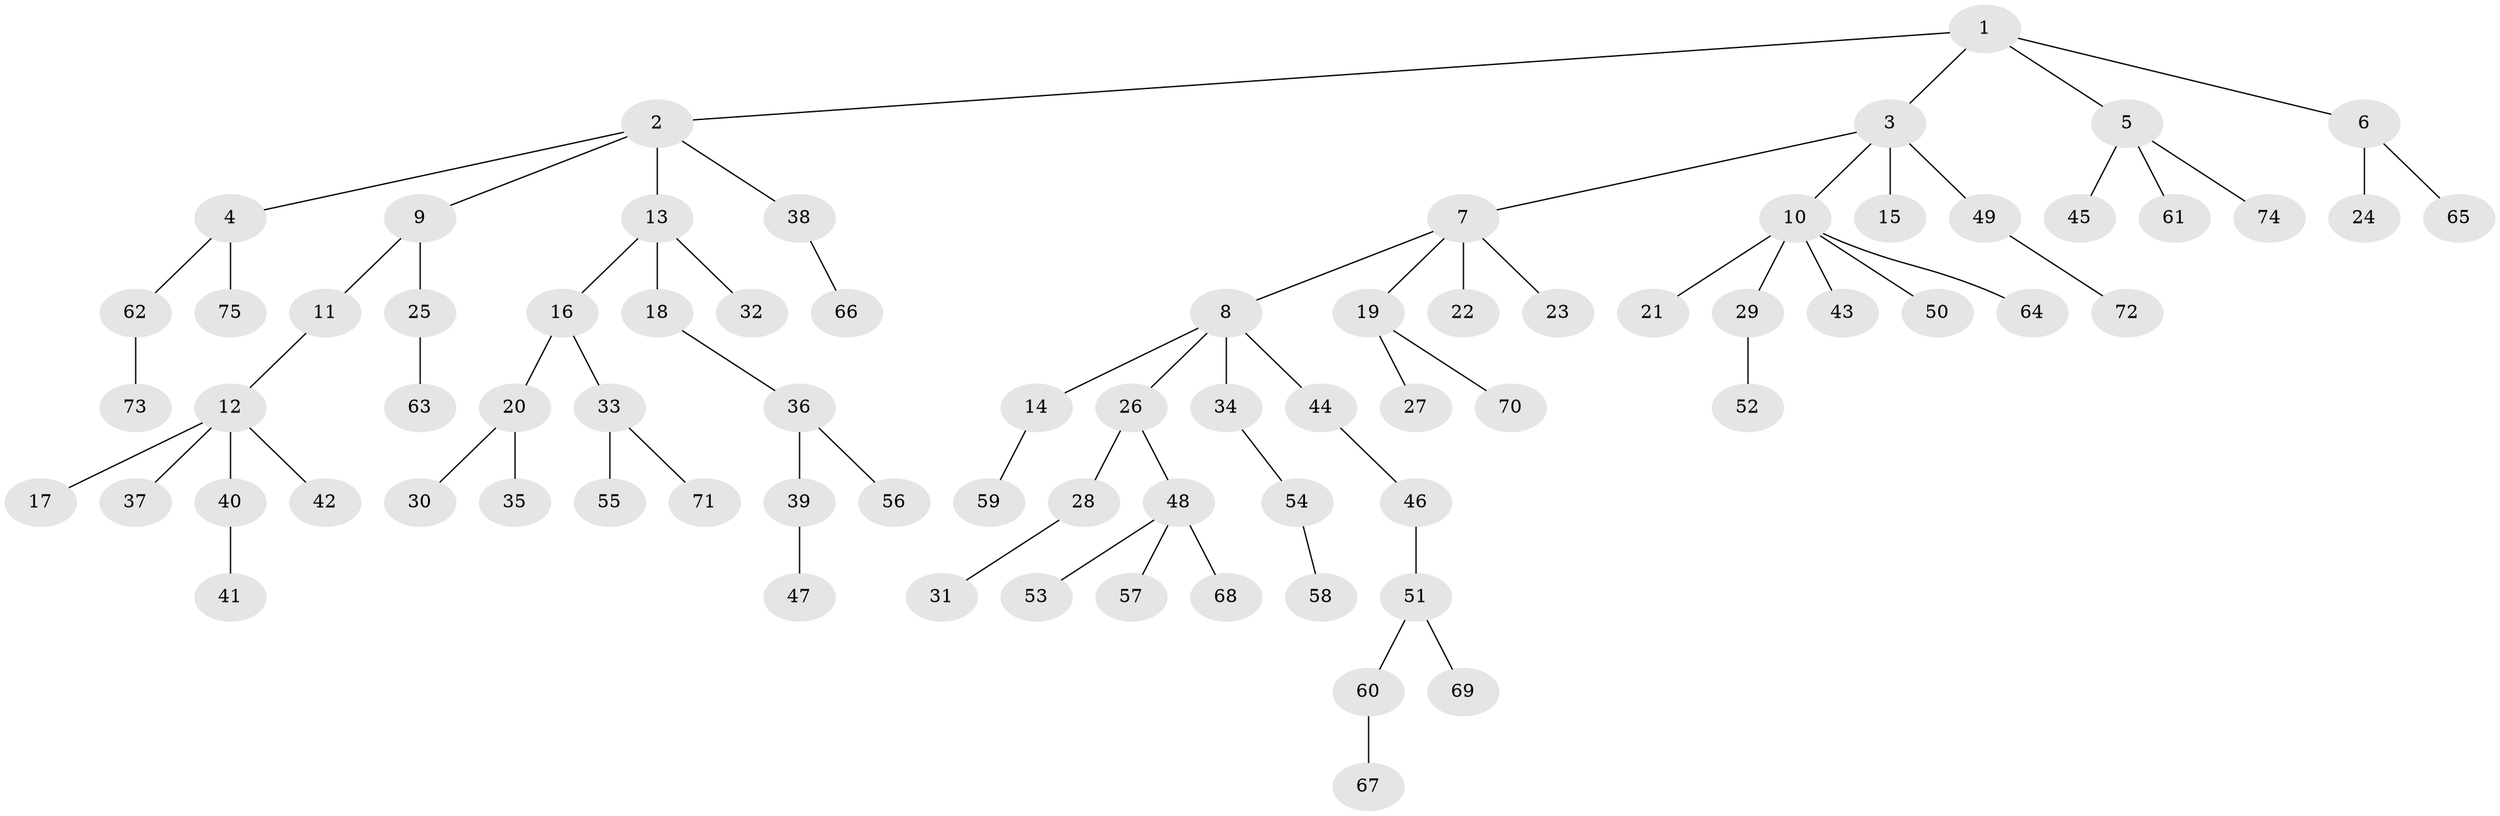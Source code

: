 // coarse degree distribution, {4: 0.06, 6: 0.02, 8: 0.02, 2: 0.14, 3: 0.12, 5: 0.04, 1: 0.6}
// Generated by graph-tools (version 1.1) at 2025/24/03/03/25 07:24:05]
// undirected, 75 vertices, 74 edges
graph export_dot {
graph [start="1"]
  node [color=gray90,style=filled];
  1;
  2;
  3;
  4;
  5;
  6;
  7;
  8;
  9;
  10;
  11;
  12;
  13;
  14;
  15;
  16;
  17;
  18;
  19;
  20;
  21;
  22;
  23;
  24;
  25;
  26;
  27;
  28;
  29;
  30;
  31;
  32;
  33;
  34;
  35;
  36;
  37;
  38;
  39;
  40;
  41;
  42;
  43;
  44;
  45;
  46;
  47;
  48;
  49;
  50;
  51;
  52;
  53;
  54;
  55;
  56;
  57;
  58;
  59;
  60;
  61;
  62;
  63;
  64;
  65;
  66;
  67;
  68;
  69;
  70;
  71;
  72;
  73;
  74;
  75;
  1 -- 2;
  1 -- 3;
  1 -- 5;
  1 -- 6;
  2 -- 4;
  2 -- 9;
  2 -- 13;
  2 -- 38;
  3 -- 7;
  3 -- 10;
  3 -- 15;
  3 -- 49;
  4 -- 62;
  4 -- 75;
  5 -- 45;
  5 -- 61;
  5 -- 74;
  6 -- 24;
  6 -- 65;
  7 -- 8;
  7 -- 19;
  7 -- 22;
  7 -- 23;
  8 -- 14;
  8 -- 26;
  8 -- 34;
  8 -- 44;
  9 -- 11;
  9 -- 25;
  10 -- 21;
  10 -- 29;
  10 -- 43;
  10 -- 50;
  10 -- 64;
  11 -- 12;
  12 -- 17;
  12 -- 37;
  12 -- 40;
  12 -- 42;
  13 -- 16;
  13 -- 18;
  13 -- 32;
  14 -- 59;
  16 -- 20;
  16 -- 33;
  18 -- 36;
  19 -- 27;
  19 -- 70;
  20 -- 30;
  20 -- 35;
  25 -- 63;
  26 -- 28;
  26 -- 48;
  28 -- 31;
  29 -- 52;
  33 -- 55;
  33 -- 71;
  34 -- 54;
  36 -- 39;
  36 -- 56;
  38 -- 66;
  39 -- 47;
  40 -- 41;
  44 -- 46;
  46 -- 51;
  48 -- 53;
  48 -- 57;
  48 -- 68;
  49 -- 72;
  51 -- 60;
  51 -- 69;
  54 -- 58;
  60 -- 67;
  62 -- 73;
}
